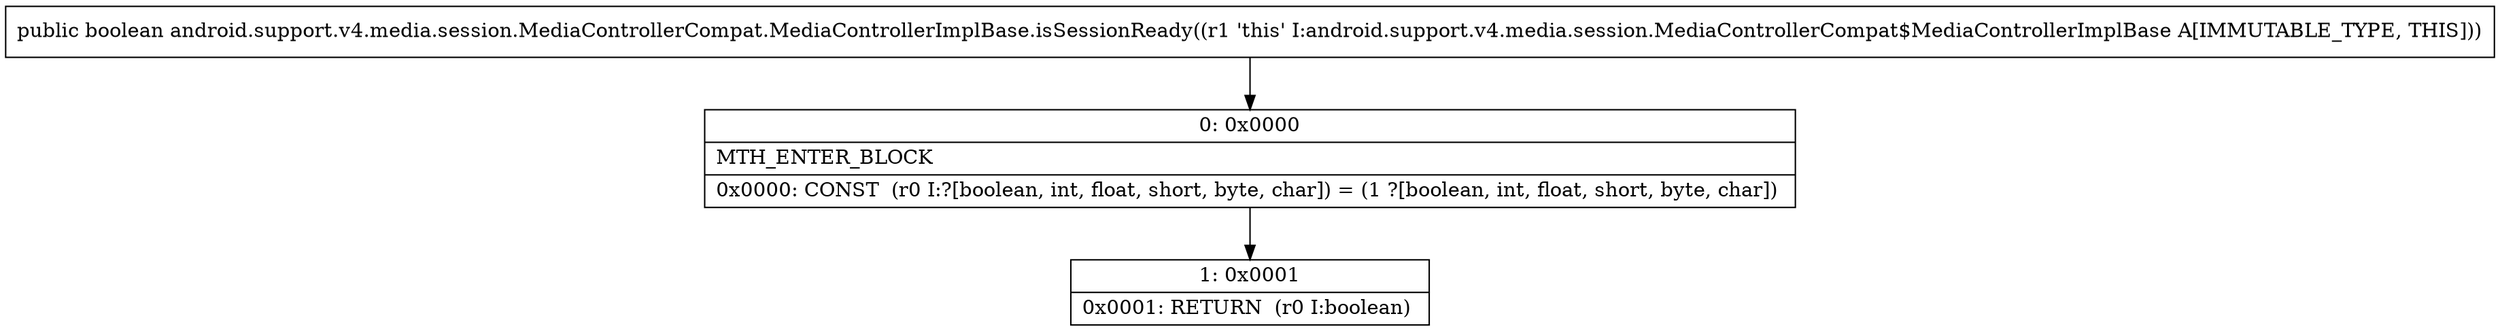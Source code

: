 digraph "CFG forandroid.support.v4.media.session.MediaControllerCompat.MediaControllerImplBase.isSessionReady()Z" {
Node_0 [shape=record,label="{0\:\ 0x0000|MTH_ENTER_BLOCK\l|0x0000: CONST  (r0 I:?[boolean, int, float, short, byte, char]) = (1 ?[boolean, int, float, short, byte, char]) \l}"];
Node_1 [shape=record,label="{1\:\ 0x0001|0x0001: RETURN  (r0 I:boolean) \l}"];
MethodNode[shape=record,label="{public boolean android.support.v4.media.session.MediaControllerCompat.MediaControllerImplBase.isSessionReady((r1 'this' I:android.support.v4.media.session.MediaControllerCompat$MediaControllerImplBase A[IMMUTABLE_TYPE, THIS])) }"];
MethodNode -> Node_0;
Node_0 -> Node_1;
}

